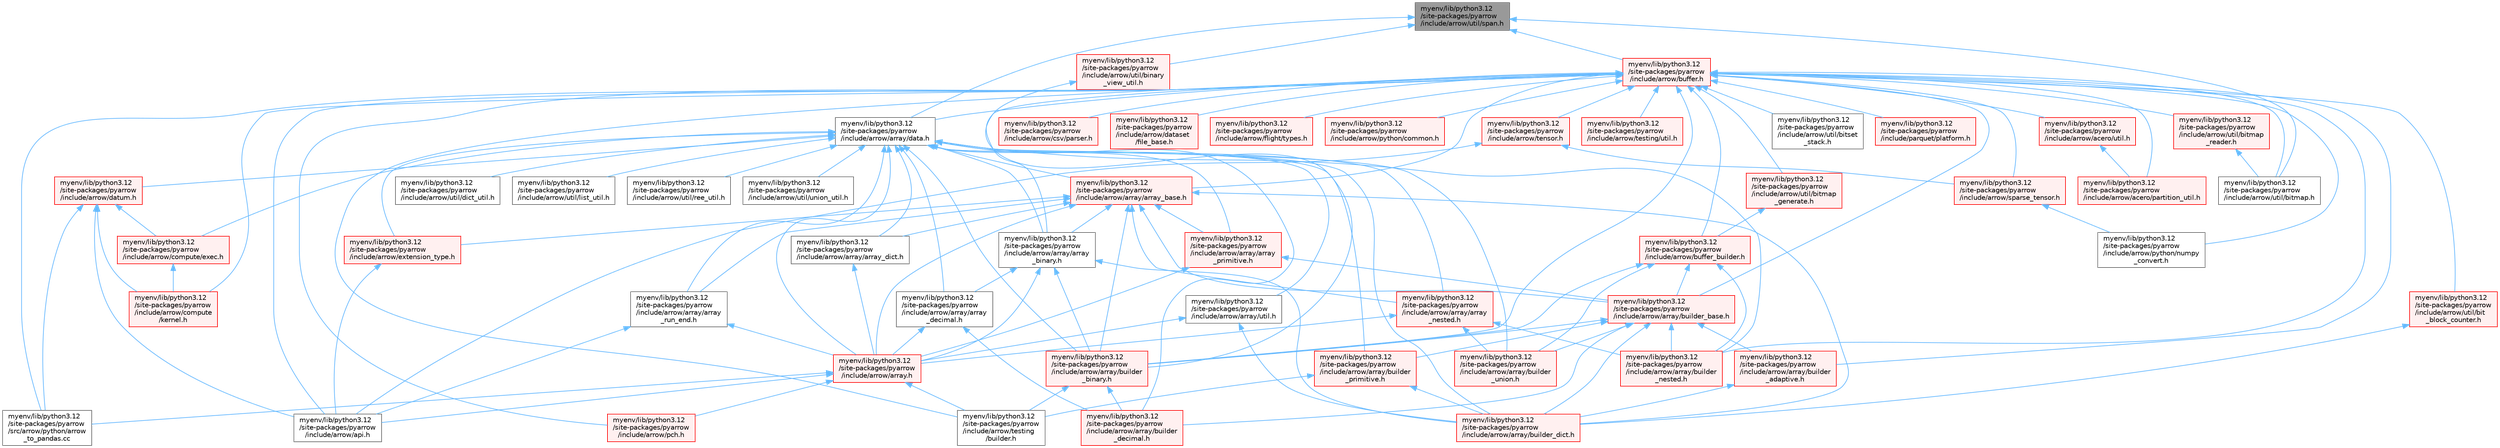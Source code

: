 digraph "myenv/lib/python3.12/site-packages/pyarrow/include/arrow/util/span.h"
{
 // LATEX_PDF_SIZE
  bgcolor="transparent";
  edge [fontname=Helvetica,fontsize=10,labelfontname=Helvetica,labelfontsize=10];
  node [fontname=Helvetica,fontsize=10,shape=box,height=0.2,width=0.4];
  Node1 [id="Node000001",label="myenv/lib/python3.12\l/site-packages/pyarrow\l/include/arrow/util/span.h",height=0.2,width=0.4,color="gray40", fillcolor="grey60", style="filled", fontcolor="black",tooltip=" "];
  Node1 -> Node2 [id="edge1_Node000001_Node000002",dir="back",color="steelblue1",style="solid",tooltip=" "];
  Node2 [id="Node000002",label="myenv/lib/python3.12\l/site-packages/pyarrow\l/include/arrow/array/data.h",height=0.2,width=0.4,color="grey40", fillcolor="white", style="filled",URL="$data_8h.html",tooltip=" "];
  Node2 -> Node3 [id="edge2_Node000002_Node000003",dir="back",color="steelblue1",style="solid",tooltip=" "];
  Node3 [id="Node000003",label="myenv/lib/python3.12\l/site-packages/pyarrow\l/include/arrow/array.h",height=0.2,width=0.4,color="red", fillcolor="#FFF0F0", style="filled",URL="$array_8h.html",tooltip=" "];
  Node3 -> Node4 [id="edge3_Node000003_Node000004",dir="back",color="steelblue1",style="solid",tooltip=" "];
  Node4 [id="Node000004",label="myenv/lib/python3.12\l/site-packages/pyarrow\l/include/arrow/api.h",height=0.2,width=0.4,color="grey40", fillcolor="white", style="filled",URL="$include_2arrow_2api_8h.html",tooltip=" "];
  Node3 -> Node9 [id="edge4_Node000003_Node000009",dir="back",color="steelblue1",style="solid",tooltip=" "];
  Node9 [id="Node000009",label="myenv/lib/python3.12\l/site-packages/pyarrow\l/include/arrow/pch.h",height=0.2,width=0.4,color="red", fillcolor="#FFF0F0", style="filled",URL="$include_2arrow_2pch_8h.html",tooltip=" "];
  Node3 -> Node18 [id="edge5_Node000003_Node000018",dir="back",color="steelblue1",style="solid",tooltip=" "];
  Node18 [id="Node000018",label="myenv/lib/python3.12\l/site-packages/pyarrow\l/include/arrow/testing\l/builder.h",height=0.2,width=0.4,color="grey40", fillcolor="white", style="filled",URL="$testing_2builder_8h.html",tooltip=" "];
  Node3 -> Node24 [id="edge6_Node000003_Node000024",dir="back",color="steelblue1",style="solid",tooltip=" "];
  Node24 [id="Node000024",label="myenv/lib/python3.12\l/site-packages/pyarrow\l/src/arrow/python/arrow\l_to_pandas.cc",height=0.2,width=0.4,color="grey40", fillcolor="white", style="filled",URL="$arrow__to__pandas_8cc.html",tooltip=" "];
  Node2 -> Node33 [id="edge7_Node000002_Node000033",dir="back",color="steelblue1",style="solid",tooltip=" "];
  Node33 [id="Node000033",label="myenv/lib/python3.12\l/site-packages/pyarrow\l/include/arrow/array/array_base.h",height=0.2,width=0.4,color="red", fillcolor="#FFF0F0", style="filled",URL="$array__base_8h.html",tooltip=" "];
  Node33 -> Node3 [id="edge8_Node000033_Node000003",dir="back",color="steelblue1",style="solid",tooltip=" "];
  Node33 -> Node34 [id="edge9_Node000033_Node000034",dir="back",color="steelblue1",style="solid",tooltip=" "];
  Node34 [id="Node000034",label="myenv/lib/python3.12\l/site-packages/pyarrow\l/include/arrow/array/array\l_binary.h",height=0.2,width=0.4,color="grey40", fillcolor="white", style="filled",URL="$array__binary_8h.html",tooltip=" "];
  Node34 -> Node3 [id="edge10_Node000034_Node000003",dir="back",color="steelblue1",style="solid",tooltip=" "];
  Node34 -> Node35 [id="edge11_Node000034_Node000035",dir="back",color="steelblue1",style="solid",tooltip=" "];
  Node35 [id="Node000035",label="myenv/lib/python3.12\l/site-packages/pyarrow\l/include/arrow/array/array\l_decimal.h",height=0.2,width=0.4,color="grey40", fillcolor="white", style="filled",URL="$array__decimal_8h.html",tooltip=" "];
  Node35 -> Node3 [id="edge12_Node000035_Node000003",dir="back",color="steelblue1",style="solid",tooltip=" "];
  Node35 -> Node36 [id="edge13_Node000035_Node000036",dir="back",color="steelblue1",style="solid",tooltip=" "];
  Node36 [id="Node000036",label="myenv/lib/python3.12\l/site-packages/pyarrow\l/include/arrow/array/builder\l_decimal.h",height=0.2,width=0.4,color="red", fillcolor="#FFF0F0", style="filled",URL="$builder__decimal_8h.html",tooltip=" "];
  Node34 -> Node37 [id="edge14_Node000034_Node000037",dir="back",color="steelblue1",style="solid",tooltip=" "];
  Node37 [id="Node000037",label="myenv/lib/python3.12\l/site-packages/pyarrow\l/include/arrow/array/builder\l_binary.h",height=0.2,width=0.4,color="red", fillcolor="#FFF0F0", style="filled",URL="$builder__binary_8h.html",tooltip=" "];
  Node37 -> Node36 [id="edge15_Node000037_Node000036",dir="back",color="steelblue1",style="solid",tooltip=" "];
  Node37 -> Node18 [id="edge16_Node000037_Node000018",dir="back",color="steelblue1",style="solid",tooltip=" "];
  Node34 -> Node39 [id="edge17_Node000034_Node000039",dir="back",color="steelblue1",style="solid",tooltip=" "];
  Node39 [id="Node000039",label="myenv/lib/python3.12\l/site-packages/pyarrow\l/include/arrow/array/builder_dict.h",height=0.2,width=0.4,color="red", fillcolor="#FFF0F0", style="filled",URL="$builder__dict_8h.html",tooltip=" "];
  Node33 -> Node40 [id="edge18_Node000033_Node000040",dir="back",color="steelblue1",style="solid",tooltip=" "];
  Node40 [id="Node000040",label="myenv/lib/python3.12\l/site-packages/pyarrow\l/include/arrow/array/array_dict.h",height=0.2,width=0.4,color="grey40", fillcolor="white", style="filled",URL="$array__dict_8h.html",tooltip=" "];
  Node40 -> Node3 [id="edge19_Node000040_Node000003",dir="back",color="steelblue1",style="solid",tooltip=" "];
  Node33 -> Node41 [id="edge20_Node000033_Node000041",dir="back",color="steelblue1",style="solid",tooltip=" "];
  Node41 [id="Node000041",label="myenv/lib/python3.12\l/site-packages/pyarrow\l/include/arrow/array/array\l_nested.h",height=0.2,width=0.4,color="red", fillcolor="#FFF0F0", style="filled",URL="$array__nested_8h.html",tooltip=" "];
  Node41 -> Node3 [id="edge21_Node000041_Node000003",dir="back",color="steelblue1",style="solid",tooltip=" "];
  Node41 -> Node42 [id="edge22_Node000041_Node000042",dir="back",color="steelblue1",style="solid",tooltip=" "];
  Node42 [id="Node000042",label="myenv/lib/python3.12\l/site-packages/pyarrow\l/include/arrow/array/builder\l_nested.h",height=0.2,width=0.4,color="red", fillcolor="#FFF0F0", style="filled",URL="$builder__nested_8h.html",tooltip=" "];
  Node41 -> Node43 [id="edge23_Node000041_Node000043",dir="back",color="steelblue1",style="solid",tooltip=" "];
  Node43 [id="Node000043",label="myenv/lib/python3.12\l/site-packages/pyarrow\l/include/arrow/array/builder\l_union.h",height=0.2,width=0.4,color="red", fillcolor="#FFF0F0", style="filled",URL="$builder__union_8h.html",tooltip=" "];
  Node33 -> Node46 [id="edge24_Node000033_Node000046",dir="back",color="steelblue1",style="solid",tooltip=" "];
  Node46 [id="Node000046",label="myenv/lib/python3.12\l/site-packages/pyarrow\l/include/arrow/array/array\l_primitive.h",height=0.2,width=0.4,color="red", fillcolor="#FFF0F0", style="filled",URL="$array__primitive_8h.html",tooltip=" "];
  Node46 -> Node3 [id="edge25_Node000046_Node000003",dir="back",color="steelblue1",style="solid",tooltip=" "];
  Node46 -> Node47 [id="edge26_Node000046_Node000047",dir="back",color="steelblue1",style="solid",tooltip=" "];
  Node47 [id="Node000047",label="myenv/lib/python3.12\l/site-packages/pyarrow\l/include/arrow/array/builder_base.h",height=0.2,width=0.4,color="red", fillcolor="#FFF0F0", style="filled",URL="$builder__base_8h.html",tooltip=" "];
  Node47 -> Node48 [id="edge27_Node000047_Node000048",dir="back",color="steelblue1",style="solid",tooltip=" "];
  Node48 [id="Node000048",label="myenv/lib/python3.12\l/site-packages/pyarrow\l/include/arrow/array/builder\l_adaptive.h",height=0.2,width=0.4,color="red", fillcolor="#FFF0F0", style="filled",URL="$builder__adaptive_8h.html",tooltip=" "];
  Node48 -> Node39 [id="edge28_Node000048_Node000039",dir="back",color="steelblue1",style="solid",tooltip=" "];
  Node47 -> Node37 [id="edge29_Node000047_Node000037",dir="back",color="steelblue1",style="solid",tooltip=" "];
  Node47 -> Node36 [id="edge30_Node000047_Node000036",dir="back",color="steelblue1",style="solid",tooltip=" "];
  Node47 -> Node39 [id="edge31_Node000047_Node000039",dir="back",color="steelblue1",style="solid",tooltip=" "];
  Node47 -> Node42 [id="edge32_Node000047_Node000042",dir="back",color="steelblue1",style="solid",tooltip=" "];
  Node47 -> Node49 [id="edge33_Node000047_Node000049",dir="back",color="steelblue1",style="solid",tooltip=" "];
  Node49 [id="Node000049",label="myenv/lib/python3.12\l/site-packages/pyarrow\l/include/arrow/array/builder\l_primitive.h",height=0.2,width=0.4,color="red", fillcolor="#FFF0F0", style="filled",URL="$builder__primitive_8h.html",tooltip=" "];
  Node49 -> Node39 [id="edge34_Node000049_Node000039",dir="back",color="steelblue1",style="solid",tooltip=" "];
  Node49 -> Node18 [id="edge35_Node000049_Node000018",dir="back",color="steelblue1",style="solid",tooltip=" "];
  Node47 -> Node43 [id="edge36_Node000047_Node000043",dir="back",color="steelblue1",style="solid",tooltip=" "];
  Node33 -> Node55 [id="edge37_Node000033_Node000055",dir="back",color="steelblue1",style="solid",tooltip=" "];
  Node55 [id="Node000055",label="myenv/lib/python3.12\l/site-packages/pyarrow\l/include/arrow/array/array\l_run_end.h",height=0.2,width=0.4,color="grey40", fillcolor="white", style="filled",URL="$array__run__end_8h.html",tooltip=" "];
  Node55 -> Node4 [id="edge38_Node000055_Node000004",dir="back",color="steelblue1",style="solid",tooltip=" "];
  Node55 -> Node3 [id="edge39_Node000055_Node000003",dir="back",color="steelblue1",style="solid",tooltip=" "];
  Node33 -> Node47 [id="edge40_Node000033_Node000047",dir="back",color="steelblue1",style="solid",tooltip=" "];
  Node33 -> Node37 [id="edge41_Node000033_Node000037",dir="back",color="steelblue1",style="solid",tooltip=" "];
  Node33 -> Node39 [id="edge42_Node000033_Node000039",dir="back",color="steelblue1",style="solid",tooltip=" "];
  Node33 -> Node57 [id="edge43_Node000033_Node000057",dir="back",color="steelblue1",style="solid",tooltip=" "];
  Node57 [id="Node000057",label="myenv/lib/python3.12\l/site-packages/pyarrow\l/include/arrow/extension_type.h",height=0.2,width=0.4,color="red", fillcolor="#FFF0F0", style="filled",URL="$include_2arrow_2extension__type_8h.html",tooltip=" "];
  Node57 -> Node4 [id="edge44_Node000057_Node000004",dir="back",color="steelblue1",style="solid",tooltip=" "];
  Node2 -> Node34 [id="edge45_Node000002_Node000034",dir="back",color="steelblue1",style="solid",tooltip=" "];
  Node2 -> Node35 [id="edge46_Node000002_Node000035",dir="back",color="steelblue1",style="solid",tooltip=" "];
  Node2 -> Node40 [id="edge47_Node000002_Node000040",dir="back",color="steelblue1",style="solid",tooltip=" "];
  Node2 -> Node41 [id="edge48_Node000002_Node000041",dir="back",color="steelblue1",style="solid",tooltip=" "];
  Node2 -> Node46 [id="edge49_Node000002_Node000046",dir="back",color="steelblue1",style="solid",tooltip=" "];
  Node2 -> Node55 [id="edge50_Node000002_Node000055",dir="back",color="steelblue1",style="solid",tooltip=" "];
  Node2 -> Node37 [id="edge51_Node000002_Node000037",dir="back",color="steelblue1",style="solid",tooltip=" "];
  Node2 -> Node36 [id="edge52_Node000002_Node000036",dir="back",color="steelblue1",style="solid",tooltip=" "];
  Node2 -> Node39 [id="edge53_Node000002_Node000039",dir="back",color="steelblue1",style="solid",tooltip=" "];
  Node2 -> Node42 [id="edge54_Node000002_Node000042",dir="back",color="steelblue1",style="solid",tooltip=" "];
  Node2 -> Node49 [id="edge55_Node000002_Node000049",dir="back",color="steelblue1",style="solid",tooltip=" "];
  Node2 -> Node43 [id="edge56_Node000002_Node000043",dir="back",color="steelblue1",style="solid",tooltip=" "];
  Node2 -> Node126 [id="edge57_Node000002_Node000126",dir="back",color="steelblue1",style="solid",tooltip=" "];
  Node126 [id="Node000126",label="myenv/lib/python3.12\l/site-packages/pyarrow\l/include/arrow/array/util.h",height=0.2,width=0.4,color="grey40", fillcolor="white", style="filled",URL="$array_2util_8h.html",tooltip=" "];
  Node126 -> Node3 [id="edge58_Node000126_Node000003",dir="back",color="steelblue1",style="solid",tooltip=" "];
  Node126 -> Node39 [id="edge59_Node000126_Node000039",dir="back",color="steelblue1",style="solid",tooltip=" "];
  Node2 -> Node101 [id="edge60_Node000002_Node000101",dir="back",color="steelblue1",style="solid",tooltip=" "];
  Node101 [id="Node000101",label="myenv/lib/python3.12\l/site-packages/pyarrow\l/include/arrow/compute/exec.h",height=0.2,width=0.4,color="red", fillcolor="#FFF0F0", style="filled",URL="$exec_8h.html",tooltip=" "];
  Node101 -> Node107 [id="edge61_Node000101_Node000107",dir="back",color="steelblue1",style="solid",tooltip=" "];
  Node107 [id="Node000107",label="myenv/lib/python3.12\l/site-packages/pyarrow\l/include/arrow/compute\l/kernel.h",height=0.2,width=0.4,color="red", fillcolor="#FFF0F0", style="filled",URL="$kernel_8h.html",tooltip=" "];
  Node2 -> Node65 [id="edge62_Node000002_Node000065",dir="back",color="steelblue1",style="solid",tooltip=" "];
  Node65 [id="Node000065",label="myenv/lib/python3.12\l/site-packages/pyarrow\l/include/arrow/datum.h",height=0.2,width=0.4,color="red", fillcolor="#FFF0F0", style="filled",URL="$datum_8h.html",tooltip=" "];
  Node65 -> Node4 [id="edge63_Node000065_Node000004",dir="back",color="steelblue1",style="solid",tooltip=" "];
  Node65 -> Node101 [id="edge64_Node000065_Node000101",dir="back",color="steelblue1",style="solid",tooltip=" "];
  Node65 -> Node107 [id="edge65_Node000065_Node000107",dir="back",color="steelblue1",style="solid",tooltip=" "];
  Node65 -> Node24 [id="edge66_Node000065_Node000024",dir="back",color="steelblue1",style="solid",tooltip=" "];
  Node2 -> Node57 [id="edge67_Node000002_Node000057",dir="back",color="steelblue1",style="solid",tooltip=" "];
  Node2 -> Node127 [id="edge68_Node000002_Node000127",dir="back",color="steelblue1",style="solid",tooltip=" "];
  Node127 [id="Node000127",label="myenv/lib/python3.12\l/site-packages/pyarrow\l/include/arrow/util/dict_util.h",height=0.2,width=0.4,color="grey40", fillcolor="white", style="filled",URL="$dict__util_8h.html",tooltip=" "];
  Node2 -> Node128 [id="edge69_Node000002_Node000128",dir="back",color="steelblue1",style="solid",tooltip=" "];
  Node128 [id="Node000128",label="myenv/lib/python3.12\l/site-packages/pyarrow\l/include/arrow/util/list_util.h",height=0.2,width=0.4,color="grey40", fillcolor="white", style="filled",URL="$list__util_8h.html",tooltip=" "];
  Node2 -> Node129 [id="edge70_Node000002_Node000129",dir="back",color="steelblue1",style="solid",tooltip=" "];
  Node129 [id="Node000129",label="myenv/lib/python3.12\l/site-packages/pyarrow\l/include/arrow/util/ree_util.h",height=0.2,width=0.4,color="grey40", fillcolor="white", style="filled",URL="$ree__util_8h.html",tooltip=" "];
  Node2 -> Node130 [id="edge71_Node000002_Node000130",dir="back",color="steelblue1",style="solid",tooltip=" "];
  Node130 [id="Node000130",label="myenv/lib/python3.12\l/site-packages/pyarrow\l/include/arrow/util/union_util.h",height=0.2,width=0.4,color="grey40", fillcolor="white", style="filled",URL="$union__util_8h.html",tooltip=" "];
  Node1 -> Node131 [id="edge72_Node000001_Node000131",dir="back",color="steelblue1",style="solid",tooltip=" "];
  Node131 [id="Node000131",label="myenv/lib/python3.12\l/site-packages/pyarrow\l/include/arrow/buffer.h",height=0.2,width=0.4,color="red", fillcolor="#FFF0F0", style="filled",URL="$buffer_8h.html",tooltip=" "];
  Node131 -> Node82 [id="edge73_Node000131_Node000082",dir="back",color="steelblue1",style="solid",tooltip=" "];
  Node82 [id="Node000082",label="myenv/lib/python3.12\l/site-packages/pyarrow\l/include/arrow/acero/partition_util.h",height=0.2,width=0.4,color="red", fillcolor="#FFF0F0", style="filled",URL="$partition__util_8h.html",tooltip=" "];
  Node131 -> Node79 [id="edge74_Node000131_Node000079",dir="back",color="steelblue1",style="solid",tooltip=" "];
  Node79 [id="Node000079",label="myenv/lib/python3.12\l/site-packages/pyarrow\l/include/arrow/acero/util.h",height=0.2,width=0.4,color="red", fillcolor="#FFF0F0", style="filled",URL="$acero_2util_8h.html",tooltip=" "];
  Node79 -> Node82 [id="edge75_Node000079_Node000082",dir="back",color="steelblue1",style="solid",tooltip=" "];
  Node131 -> Node4 [id="edge76_Node000131_Node000004",dir="back",color="steelblue1",style="solid",tooltip=" "];
  Node131 -> Node33 [id="edge77_Node000131_Node000033",dir="back",color="steelblue1",style="solid",tooltip=" "];
  Node131 -> Node34 [id="edge78_Node000131_Node000034",dir="back",color="steelblue1",style="solid",tooltip=" "];
  Node131 -> Node48 [id="edge79_Node000131_Node000048",dir="back",color="steelblue1",style="solid",tooltip=" "];
  Node131 -> Node47 [id="edge80_Node000131_Node000047",dir="back",color="steelblue1",style="solid",tooltip=" "];
  Node131 -> Node37 [id="edge81_Node000131_Node000037",dir="back",color="steelblue1",style="solid",tooltip=" "];
  Node131 -> Node42 [id="edge82_Node000131_Node000042",dir="back",color="steelblue1",style="solid",tooltip=" "];
  Node131 -> Node2 [id="edge83_Node000131_Node000002",dir="back",color="steelblue1",style="solid",tooltip=" "];
  Node131 -> Node132 [id="edge84_Node000131_Node000132",dir="back",color="steelblue1",style="solid",tooltip=" "];
  Node132 [id="Node000132",label="myenv/lib/python3.12\l/site-packages/pyarrow\l/include/arrow/buffer_builder.h",height=0.2,width=0.4,color="red", fillcolor="#FFF0F0", style="filled",URL="$buffer__builder_8h.html",tooltip=" "];
  Node132 -> Node47 [id="edge85_Node000132_Node000047",dir="back",color="steelblue1",style="solid",tooltip=" "];
  Node132 -> Node37 [id="edge86_Node000132_Node000037",dir="back",color="steelblue1",style="solid",tooltip=" "];
  Node132 -> Node42 [id="edge87_Node000132_Node000042",dir="back",color="steelblue1",style="solid",tooltip=" "];
  Node132 -> Node43 [id="edge88_Node000132_Node000043",dir="back",color="steelblue1",style="solid",tooltip=" "];
  Node131 -> Node107 [id="edge89_Node000131_Node000107",dir="back",color="steelblue1",style="solid",tooltip=" "];
  Node131 -> Node133 [id="edge90_Node000131_Node000133",dir="back",color="steelblue1",style="solid",tooltip=" "];
  Node133 [id="Node000133",label="myenv/lib/python3.12\l/site-packages/pyarrow\l/include/arrow/csv/parser.h",height=0.2,width=0.4,color="red", fillcolor="#FFF0F0", style="filled",URL="$csv_2parser_8h.html",tooltip=" "];
  Node131 -> Node86 [id="edge91_Node000131_Node000086",dir="back",color="steelblue1",style="solid",tooltip=" "];
  Node86 [id="Node000086",label="myenv/lib/python3.12\l/site-packages/pyarrow\l/include/arrow/dataset\l/file_base.h",height=0.2,width=0.4,color="red", fillcolor="#FFF0F0", style="filled",URL="$file__base_8h.html",tooltip=" "];
  Node131 -> Node135 [id="edge92_Node000131_Node000135",dir="back",color="steelblue1",style="solid",tooltip=" "];
  Node135 [id="Node000135",label="myenv/lib/python3.12\l/site-packages/pyarrow\l/include/arrow/flight/types.h",height=0.2,width=0.4,color="red", fillcolor="#FFF0F0", style="filled",URL="$arrow_2flight_2types_8h.html",tooltip=" "];
  Node131 -> Node9 [id="edge93_Node000131_Node000009",dir="back",color="steelblue1",style="solid",tooltip=" "];
  Node131 -> Node154 [id="edge94_Node000131_Node000154",dir="back",color="steelblue1",style="solid",tooltip=" "];
  Node154 [id="Node000154",label="myenv/lib/python3.12\l/site-packages/pyarrow\l/include/arrow/python/common.h",height=0.2,width=0.4,color="red", fillcolor="#FFF0F0", style="filled",URL="$include_2arrow_2python_2common_8h.html",tooltip=" "];
  Node131 -> Node156 [id="edge95_Node000131_Node000156",dir="back",color="steelblue1",style="solid",tooltip=" "];
  Node156 [id="Node000156",label="myenv/lib/python3.12\l/site-packages/pyarrow\l/include/arrow/python/numpy\l_convert.h",height=0.2,width=0.4,color="grey40", fillcolor="white", style="filled",URL="$include_2arrow_2python_2numpy__convert_8h.html",tooltip=" "];
  Node131 -> Node157 [id="edge96_Node000131_Node000157",dir="back",color="steelblue1",style="solid",tooltip=" "];
  Node157 [id="Node000157",label="myenv/lib/python3.12\l/site-packages/pyarrow\l/include/arrow/sparse_tensor.h",height=0.2,width=0.4,color="red", fillcolor="#FFF0F0", style="filled",URL="$sparse__tensor_8h.html",tooltip=" "];
  Node157 -> Node156 [id="edge97_Node000157_Node000156",dir="back",color="steelblue1",style="solid",tooltip=" "];
  Node131 -> Node165 [id="edge98_Node000131_Node000165",dir="back",color="steelblue1",style="solid",tooltip=" "];
  Node165 [id="Node000165",label="myenv/lib/python3.12\l/site-packages/pyarrow\l/include/arrow/tensor.h",height=0.2,width=0.4,color="red", fillcolor="#FFF0F0", style="filled",URL="$tensor_8h.html",tooltip=" "];
  Node165 -> Node4 [id="edge99_Node000165_Node000004",dir="back",color="steelblue1",style="solid",tooltip=" "];
  Node165 -> Node157 [id="edge100_Node000165_Node000157",dir="back",color="steelblue1",style="solid",tooltip=" "];
  Node131 -> Node18 [id="edge101_Node000131_Node000018",dir="back",color="steelblue1",style="solid",tooltip=" "];
  Node131 -> Node166 [id="edge102_Node000131_Node000166",dir="back",color="steelblue1",style="solid",tooltip=" "];
  Node166 [id="Node000166",label="myenv/lib/python3.12\l/site-packages/pyarrow\l/include/arrow/testing/util.h",height=0.2,width=0.4,color="red", fillcolor="#FFF0F0", style="filled",URL="$testing_2util_8h.html",tooltip=" "];
  Node131 -> Node170 [id="edge103_Node000131_Node000170",dir="back",color="steelblue1",style="solid",tooltip=" "];
  Node170 [id="Node000170",label="myenv/lib/python3.12\l/site-packages/pyarrow\l/include/arrow/util/bit\l_block_counter.h",height=0.2,width=0.4,color="red", fillcolor="#FFF0F0", style="filled",URL="$bit__block__counter_8h.html",tooltip=" "];
  Node170 -> Node39 [id="edge104_Node000170_Node000039",dir="back",color="steelblue1",style="solid",tooltip=" "];
  Node131 -> Node171 [id="edge105_Node000131_Node000171",dir="back",color="steelblue1",style="solid",tooltip=" "];
  Node171 [id="Node000171",label="myenv/lib/python3.12\l/site-packages/pyarrow\l/include/arrow/util/bitmap.h",height=0.2,width=0.4,color="grey40", fillcolor="white", style="filled",URL="$bitmap_8h.html",tooltip=" "];
  Node131 -> Node172 [id="edge106_Node000131_Node000172",dir="back",color="steelblue1",style="solid",tooltip=" "];
  Node172 [id="Node000172",label="myenv/lib/python3.12\l/site-packages/pyarrow\l/include/arrow/util/bitmap\l_generate.h",height=0.2,width=0.4,color="red", fillcolor="#FFF0F0", style="filled",URL="$bitmap__generate_8h.html",tooltip=" "];
  Node172 -> Node132 [id="edge107_Node000172_Node000132",dir="back",color="steelblue1",style="solid",tooltip=" "];
  Node131 -> Node173 [id="edge108_Node000131_Node000173",dir="back",color="steelblue1",style="solid",tooltip=" "];
  Node173 [id="Node000173",label="myenv/lib/python3.12\l/site-packages/pyarrow\l/include/arrow/util/bitmap\l_reader.h",height=0.2,width=0.4,color="red", fillcolor="#FFF0F0", style="filled",URL="$bitmap__reader_8h.html",tooltip=" "];
  Node173 -> Node171 [id="edge109_Node000173_Node000171",dir="back",color="steelblue1",style="solid",tooltip=" "];
  Node131 -> Node178 [id="edge110_Node000131_Node000178",dir="back",color="steelblue1",style="solid",tooltip=" "];
  Node178 [id="Node000178",label="myenv/lib/python3.12\l/site-packages/pyarrow\l/include/arrow/util/bitset\l_stack.h",height=0.2,width=0.4,color="grey40", fillcolor="white", style="filled",URL="$bitset__stack_8h.html",tooltip=" "];
  Node131 -> Node179 [id="edge111_Node000131_Node000179",dir="back",color="steelblue1",style="solid",tooltip=" "];
  Node179 [id="Node000179",label="myenv/lib/python3.12\l/site-packages/pyarrow\l/include/parquet/platform.h",height=0.2,width=0.4,color="red", fillcolor="#FFF0F0", style="filled",URL="$include_2parquet_2platform_8h.html",tooltip=" "];
  Node131 -> Node24 [id="edge112_Node000131_Node000024",dir="back",color="steelblue1",style="solid",tooltip=" "];
  Node1 -> Node231 [id="edge113_Node000001_Node000231",dir="back",color="steelblue1",style="solid",tooltip=" "];
  Node231 [id="Node000231",label="myenv/lib/python3.12\l/site-packages/pyarrow\l/include/arrow/util/binary\l_view_util.h",height=0.2,width=0.4,color="red", fillcolor="#FFF0F0", style="filled",URL="$binary__view__util_8h.html",tooltip=" "];
  Node231 -> Node37 [id="edge114_Node000231_Node000037",dir="back",color="steelblue1",style="solid",tooltip=" "];
  Node1 -> Node171 [id="edge115_Node000001_Node000171",dir="back",color="steelblue1",style="solid",tooltip=" "];
}
